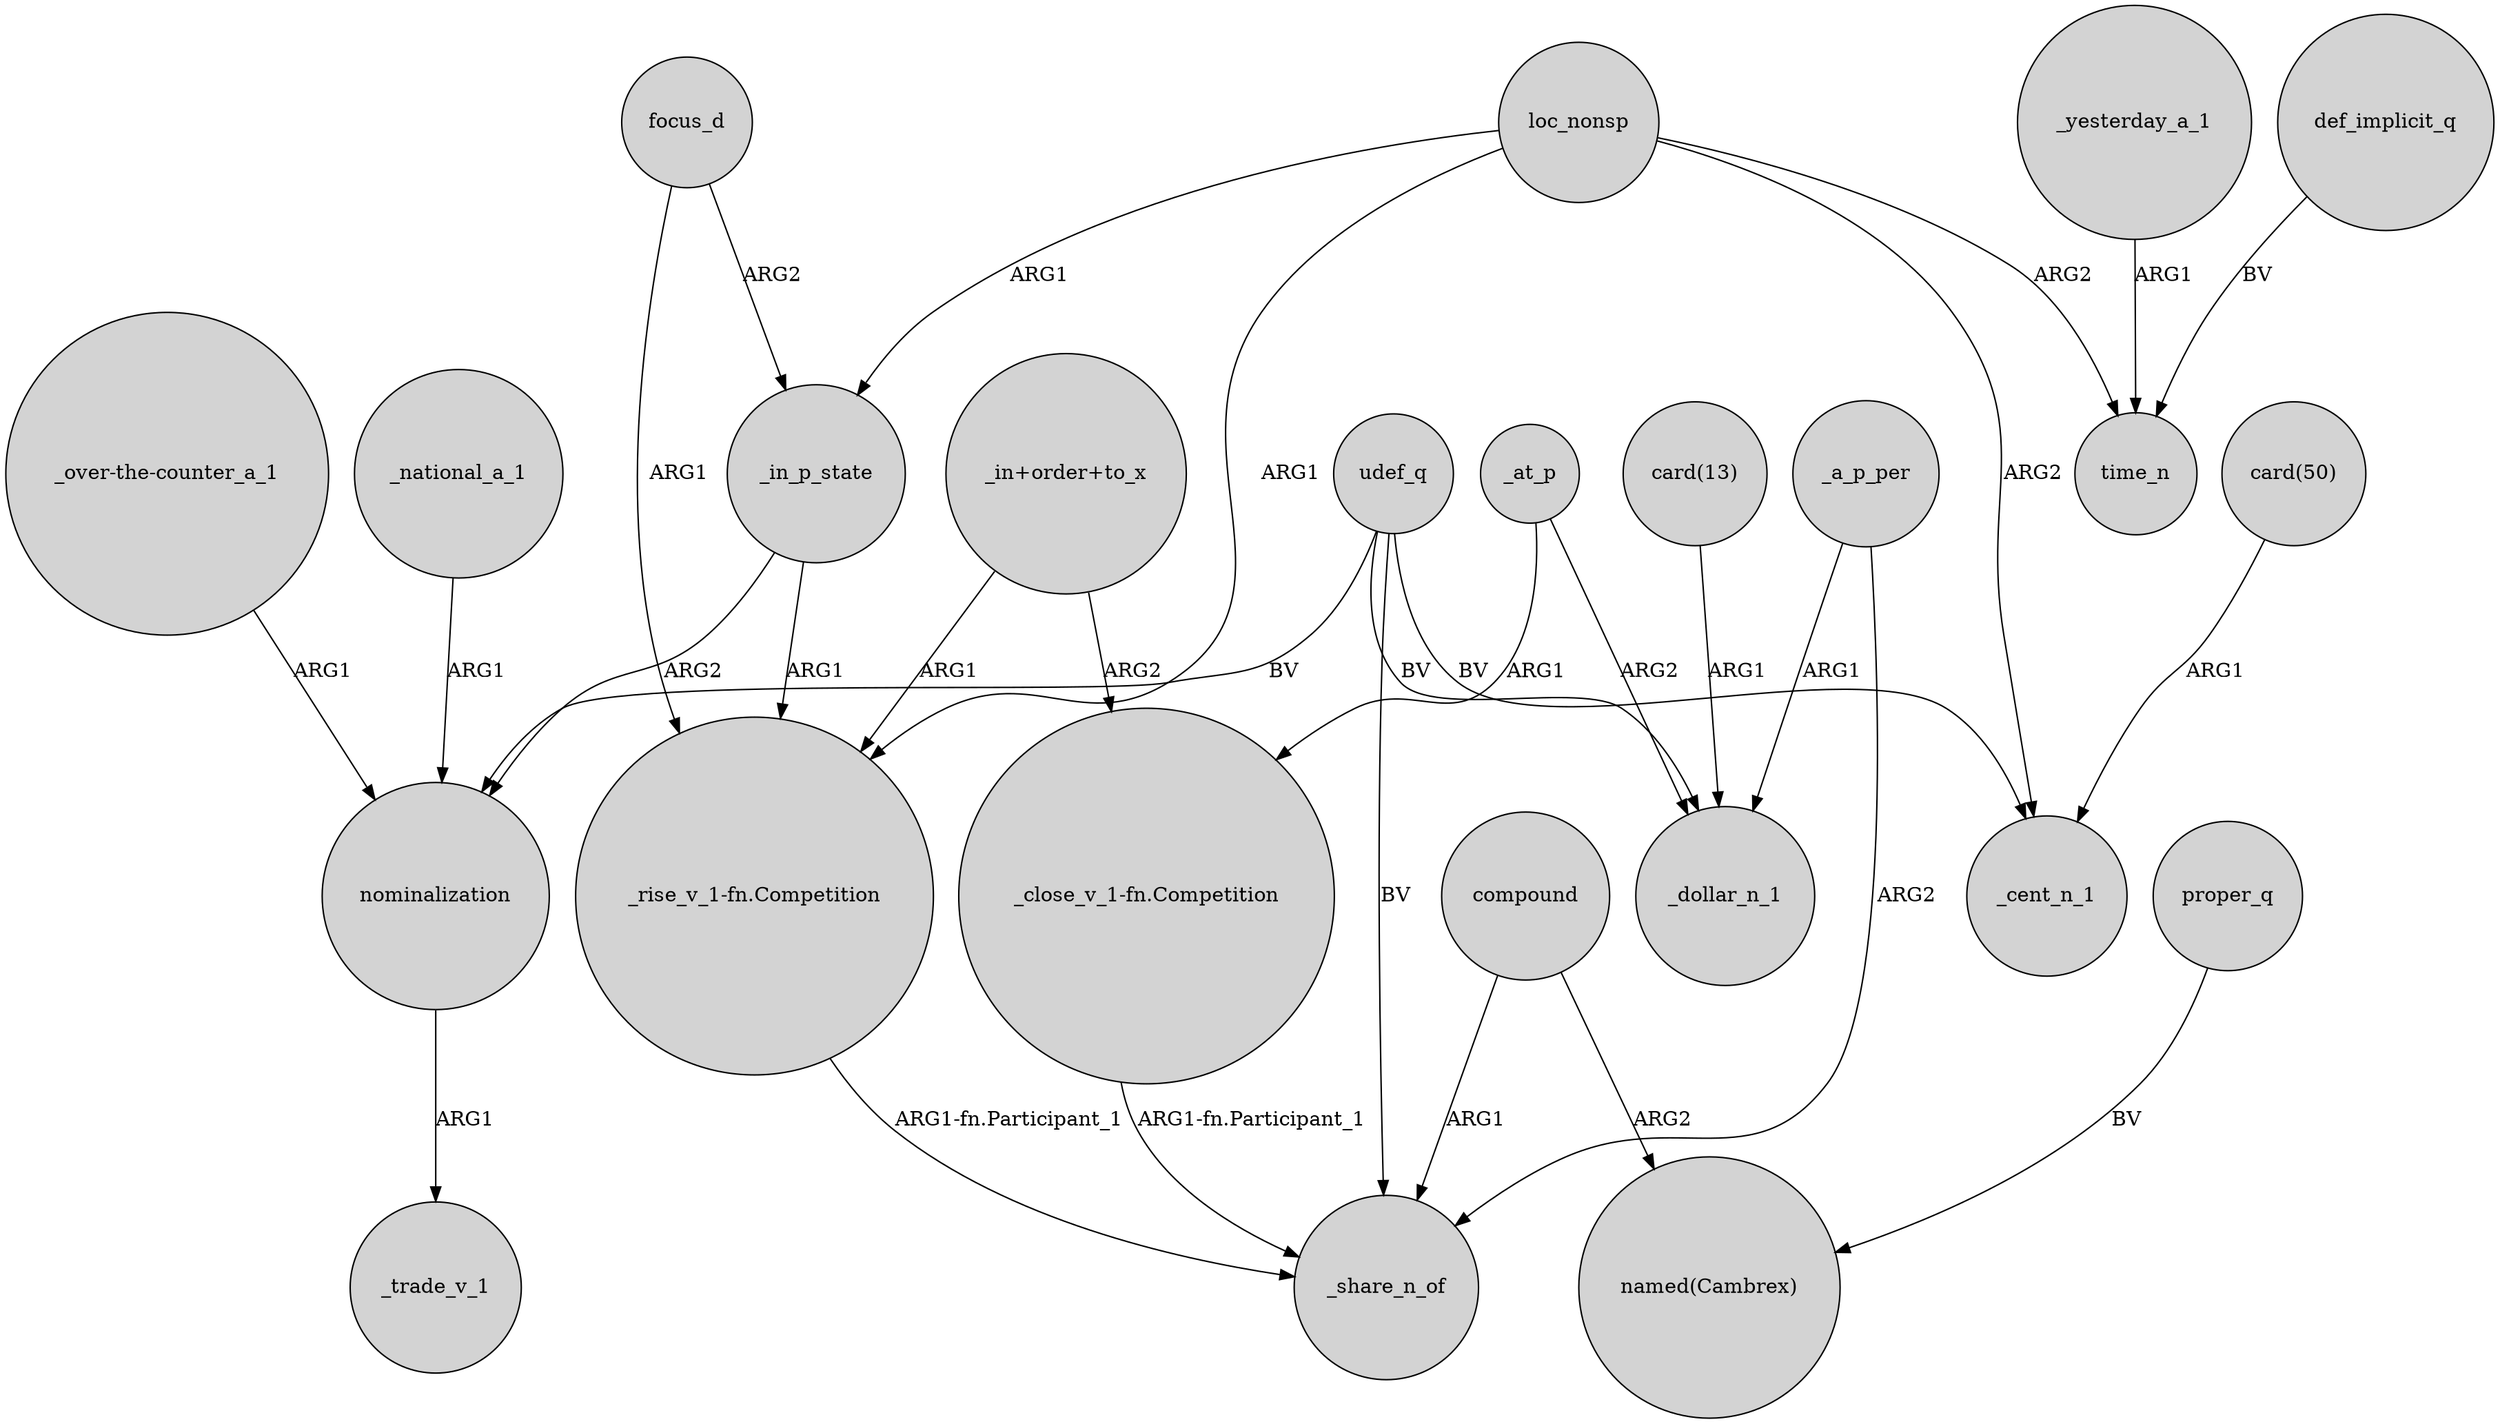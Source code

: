 digraph {
	node [shape=circle style=filled]
	_in_p_state -> nominalization [label=ARG2]
	"card(13)" -> _dollar_n_1 [label=ARG1]
	focus_d -> _in_p_state [label=ARG2]
	"_rise_v_1-fn.Competition" -> _share_n_of [label="ARG1-fn.Participant_1"]
	loc_nonsp -> "_rise_v_1-fn.Competition" [label=ARG1]
	_at_p -> "_close_v_1-fn.Competition" [label=ARG1]
	"_in+order+to_x" -> "_rise_v_1-fn.Competition" [label=ARG1]
	compound -> _share_n_of [label=ARG1]
	"_over-the-counter_a_1" -> nominalization [label=ARG1]
	udef_q -> nominalization [label=BV]
	_yesterday_a_1 -> time_n [label=ARG1]
	udef_q -> _cent_n_1 [label=BV]
	focus_d -> "_rise_v_1-fn.Competition" [label=ARG1]
	loc_nonsp -> _cent_n_1 [label=ARG2]
	_at_p -> _dollar_n_1 [label=ARG2]
	_a_p_per -> _share_n_of [label=ARG2]
	udef_q -> _share_n_of [label=BV]
	compound -> "named(Cambrex)" [label=ARG2]
	udef_q -> _dollar_n_1 [label=BV]
	_in_p_state -> "_rise_v_1-fn.Competition" [label=ARG1]
	"card(50)" -> _cent_n_1 [label=ARG1]
	_a_p_per -> _dollar_n_1 [label=ARG1]
	"_in+order+to_x" -> "_close_v_1-fn.Competition" [label=ARG2]
	proper_q -> "named(Cambrex)" [label=BV]
	loc_nonsp -> time_n [label=ARG2]
	def_implicit_q -> time_n [label=BV]
	loc_nonsp -> _in_p_state [label=ARG1]
	_national_a_1 -> nominalization [label=ARG1]
	"_close_v_1-fn.Competition" -> _share_n_of [label="ARG1-fn.Participant_1"]
	nominalization -> _trade_v_1 [label=ARG1]
}
